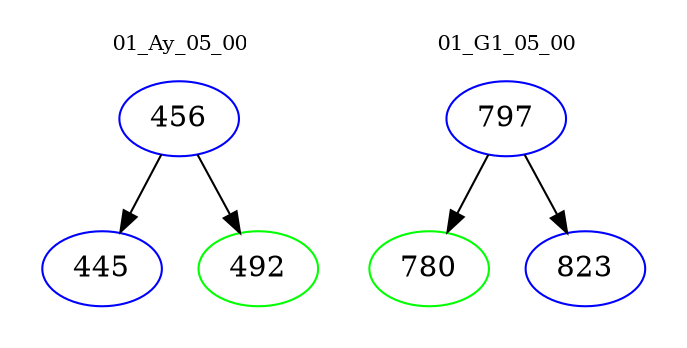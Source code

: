 digraph{
subgraph cluster_0 {
color = white
label = "01_Ay_05_00";
fontsize=10;
T0_456 [label="456", color="blue"]
T0_456 -> T0_445 [color="black"]
T0_445 [label="445", color="blue"]
T0_456 -> T0_492 [color="black"]
T0_492 [label="492", color="green"]
}
subgraph cluster_1 {
color = white
label = "01_G1_05_00";
fontsize=10;
T1_797 [label="797", color="blue"]
T1_797 -> T1_780 [color="black"]
T1_780 [label="780", color="green"]
T1_797 -> T1_823 [color="black"]
T1_823 [label="823", color="blue"]
}
}
